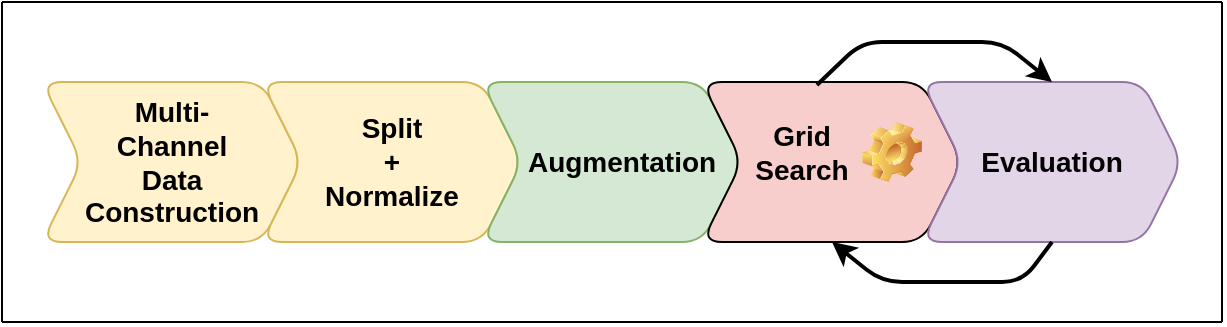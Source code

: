 <mxfile version="13.8.8" type="device"><diagram id="vhDRQIkftVAhAzj_t5UN" name="Page-1"><mxGraphModel dx="1422" dy="802" grid="1" gridSize="10" guides="1" tooltips="1" connect="1" arrows="1" fold="1" page="1" pageScale="1" pageWidth="850" pageHeight="1400" math="0" shadow="0"><root><mxCell id="0"/><mxCell id="1" parent="0"/><mxCell id="0OohQafSI-xF55Jf-Ktt-1" value="" style="shape=step;perimeter=stepPerimeter;whiteSpace=wrap;html=1;fixedSize=1;fillColor=#fff2cc;strokeColor=#d6b656;rounded=1;" parent="1" vertex="1"><mxGeometry x="120" y="280" width="130" height="80" as="geometry"/></mxCell><mxCell id="0OohQafSI-xF55Jf-Ktt-14" value="" style="endArrow=none;html=1;" parent="1" edge="1"><mxGeometry width="50" height="50" relative="1" as="geometry"><mxPoint x="100" y="240" as="sourcePoint"/><mxPoint x="100" y="400" as="targetPoint"/></mxGeometry></mxCell><mxCell id="0OohQafSI-xF55Jf-Ktt-16" value="" style="endArrow=none;html=1;strokeWidth=1;" parent="1" edge="1"><mxGeometry width="50" height="50" relative="1" as="geometry"><mxPoint x="710" y="240" as="sourcePoint"/><mxPoint x="100" y="240" as="targetPoint"/></mxGeometry></mxCell><mxCell id="0OohQafSI-xF55Jf-Ktt-42" value="&lt;b&gt;&lt;/b&gt;&lt;div style=&quot;font-size: 14px&quot;&gt;&lt;b&gt;&lt;font style=&quot;font-size: 14px&quot;&gt;Multi-Channel&lt;/font&gt;&lt;/b&gt;&lt;/div&gt;&lt;div style=&quot;font-size: 14px&quot;&gt;&lt;b&gt;&lt;font style=&quot;font-size: 14px&quot;&gt;Data&lt;br&gt;&lt;/font&gt;&lt;/b&gt;&lt;/div&gt;&lt;div style=&quot;font-size: 14px&quot;&gt;&lt;b&gt;&lt;font style=&quot;font-size: 14px&quot;&gt;Construction&lt;/font&gt;&lt;/b&gt;&lt;br&gt;&lt;/div&gt;" style="text;html=1;strokeColor=none;fillColor=none;align=center;verticalAlign=middle;whiteSpace=wrap;rounded=1;" parent="1" vertex="1"><mxGeometry x="165" y="310" width="40" height="20" as="geometry"/></mxCell><mxCell id="0OohQafSI-xF55Jf-Ktt-51" value="" style="shape=step;perimeter=stepPerimeter;whiteSpace=wrap;html=1;fixedSize=1;strokeColor=#d6b656;rounded=1;fillColor=#fff2cc;" parent="1" vertex="1"><mxGeometry x="230" y="280" width="130" height="80" as="geometry"/></mxCell><mxCell id="0OohQafSI-xF55Jf-Ktt-54" value="&lt;div style=&quot;font-size: 14px&quot;&gt;&lt;b&gt;&lt;font style=&quot;font-size: 14px&quot;&gt;Split&lt;/font&gt;&lt;/b&gt;&lt;/div&gt;&lt;div style=&quot;font-size: 14px&quot;&gt;&lt;b&gt;&lt;font style=&quot;font-size: 14px&quot;&gt;+&lt;/font&gt;&lt;/b&gt;&lt;/div&gt;&lt;div style=&quot;font-size: 14px&quot;&gt;&lt;b&gt;&lt;font style=&quot;font-size: 14px&quot;&gt;Normalize&lt;/font&gt;&lt;/b&gt;&lt;br&gt;&lt;/div&gt;" style="text;html=1;strokeColor=none;fillColor=none;align=center;verticalAlign=middle;whiteSpace=wrap;rounded=1;" parent="1" vertex="1"><mxGeometry x="275" y="310" width="40" height="20" as="geometry"/></mxCell><mxCell id="0OohQafSI-xF55Jf-Ktt-55" value="" style="shape=step;perimeter=stepPerimeter;whiteSpace=wrap;html=1;fixedSize=1;strokeColor=#82b366;rounded=1;fillColor=#d5e8d4;" parent="1" vertex="1"><mxGeometry x="340" y="280" width="130" height="80" as="geometry"/></mxCell><mxCell id="0OohQafSI-xF55Jf-Ktt-56" value="&lt;b&gt;&lt;font style=&quot;font-size: 14px&quot;&gt;Augmentation&lt;/font&gt;&lt;/b&gt;" style="text;html=1;strokeColor=none;fillColor=none;align=center;verticalAlign=middle;whiteSpace=wrap;rounded=1;" parent="1" vertex="1"><mxGeometry x="390" y="310" width="40" height="20" as="geometry"/></mxCell><mxCell id="0OohQafSI-xF55Jf-Ktt-58" value="" style="shape=step;perimeter=stepPerimeter;whiteSpace=wrap;html=1;fixedSize=1;rounded=1;fillColor=#f8cecc;" parent="1" vertex="1"><mxGeometry x="450" y="280" width="130" height="80" as="geometry"/></mxCell><mxCell id="0OohQafSI-xF55Jf-Ktt-60" value="" style="shape=step;perimeter=stepPerimeter;whiteSpace=wrap;html=1;fixedSize=1;strokeColor=#9673a6;rounded=1;fillColor=#e1d5e7;" parent="1" vertex="1"><mxGeometry x="560" y="280" width="130" height="80" as="geometry"/></mxCell><mxCell id="0OohQafSI-xF55Jf-Ktt-61" value="&lt;b&gt;&lt;font style=&quot;font-size: 14px&quot;&gt;Evaluation&lt;/font&gt;&lt;/b&gt;" style="text;html=1;strokeColor=none;fillColor=none;align=center;verticalAlign=middle;whiteSpace=wrap;rounded=1;" parent="1" vertex="1"><mxGeometry x="605" y="310" width="40" height="20" as="geometry"/></mxCell><mxCell id="0OohQafSI-xF55Jf-Ktt-63" value="" style="endArrow=classic;html=1;exitX=0.442;exitY=0.019;exitDx=0;exitDy=0;exitPerimeter=0;entryX=0.5;entryY=0;entryDx=0;entryDy=0;strokeWidth=2;" parent="1" source="0OohQafSI-xF55Jf-Ktt-58" target="0OohQafSI-xF55Jf-Ktt-60" edge="1"><mxGeometry relative="1" as="geometry"><mxPoint x="500" y="230" as="sourcePoint"/><mxPoint x="600" y="230" as="targetPoint"/><Array as="points"><mxPoint x="530" y="260"/><mxPoint x="600" y="260"/></Array></mxGeometry></mxCell><mxCell id="0OohQafSI-xF55Jf-Ktt-75" value="" style="endArrow=classic;html=1;exitX=0.5;exitY=1;exitDx=0;exitDy=0;entryX=0.5;entryY=1;entryDx=0;entryDy=0;strokeWidth=2;" parent="1" source="0OohQafSI-xF55Jf-Ktt-60" target="0OohQafSI-xF55Jf-Ktt-58" edge="1"><mxGeometry relative="1" as="geometry"><mxPoint x="480" y="290" as="sourcePoint"/><mxPoint x="580" y="290" as="targetPoint"/><Array as="points"><mxPoint x="610" y="380"/><mxPoint x="570" y="380"/><mxPoint x="540" y="380"/></Array></mxGeometry></mxCell><mxCell id="0OohQafSI-xF55Jf-Ktt-77" value="" style="endArrow=none;html=1;" parent="1" edge="1"><mxGeometry width="50" height="50" relative="1" as="geometry"><mxPoint x="710" y="400.0" as="sourcePoint"/><mxPoint x="100" y="400.0" as="targetPoint"/></mxGeometry></mxCell><mxCell id="0OohQafSI-xF55Jf-Ktt-78" value="" style="endArrow=none;html=1;" parent="1" edge="1"><mxGeometry width="50" height="50" relative="1" as="geometry"><mxPoint x="710" y="240.0" as="sourcePoint"/><mxPoint x="710" y="400" as="targetPoint"/></mxGeometry></mxCell><mxCell id="0OohQafSI-xF55Jf-Ktt-79" value="" style="shape=image;html=1;verticalLabelPosition=bottom;verticalAlign=top;imageAspect=0;image=img/clipart/Gear_128x128.png;rounded=1;strokeColor=#000000;fillColor=#FFE599;" parent="1" vertex="1"><mxGeometry x="530" y="300" width="30" height="30" as="geometry"/></mxCell><mxCell id="0OohQafSI-xF55Jf-Ktt-82" value="&lt;div style=&quot;font-size: 14px&quot;&gt;&lt;b&gt;&lt;font style=&quot;font-size: 14px&quot;&gt;Grid&lt;/font&gt;&lt;/b&gt;&lt;/div&gt;&lt;div style=&quot;font-size: 14px&quot;&gt;&lt;b&gt;&lt;font style=&quot;font-size: 14px&quot;&gt;Search&lt;/font&gt;&lt;/b&gt;&lt;br&gt;&lt;/div&gt;" style="text;html=1;strokeColor=none;fillColor=none;align=center;verticalAlign=middle;whiteSpace=wrap;rounded=1;" parent="1" vertex="1"><mxGeometry x="480" y="305" width="40" height="20" as="geometry"/></mxCell></root></mxGraphModel></diagram></mxfile>